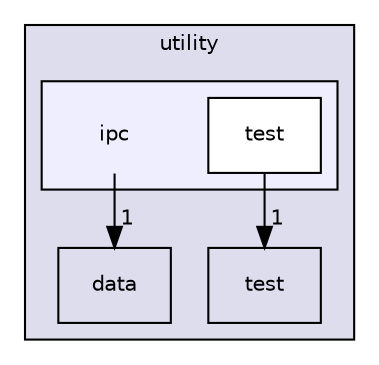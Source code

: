 digraph "/home/hoo/project/Express/src/utility/ipc" {
  compound=true
  node [ fontsize="10", fontname="Helvetica"];
  edge [ labelfontsize="10", labelfontname="Helvetica"];
  subgraph clusterdir_0619a8f54b4fad7043a6de45be8fde0b {
    graph [ bgcolor="#ddddee", pencolor="black", label="utility" fontname="Helvetica", fontsize="10", URL="dir_0619a8f54b4fad7043a6de45be8fde0b.html"]
  dir_d360c48aa0a3c3f27257a6424a974ab8 [shape=box label="data" URL="dir_d360c48aa0a3c3f27257a6424a974ab8.html"];
  dir_d5fdc76a5a613cc7d4eac4a9dc973e0d [shape=box label="test" URL="dir_d5fdc76a5a613cc7d4eac4a9dc973e0d.html"];
  subgraph clusterdir_8bc533ae4e070b67fdac28663519efb4 {
    graph [ bgcolor="#eeeeff", pencolor="black", label="" URL="dir_8bc533ae4e070b67fdac28663519efb4.html"];
    dir_8bc533ae4e070b67fdac28663519efb4 [shape=plaintext label="ipc"];
  dir_4c766068ec115176a63bd7090ba1306e [shape=box label="test" fillcolor="white" style="filled" URL="dir_4c766068ec115176a63bd7090ba1306e.html"];
  }
  }
  dir_8bc533ae4e070b67fdac28663519efb4->dir_d360c48aa0a3c3f27257a6424a974ab8 [headlabel="1", labeldistance=1.5 headhref="dir_000005_000010.html"];
  dir_4c766068ec115176a63bd7090ba1306e->dir_d5fdc76a5a613cc7d4eac4a9dc973e0d [headlabel="1", labeldistance=1.5 headhref="dir_000006_000011.html"];
}
